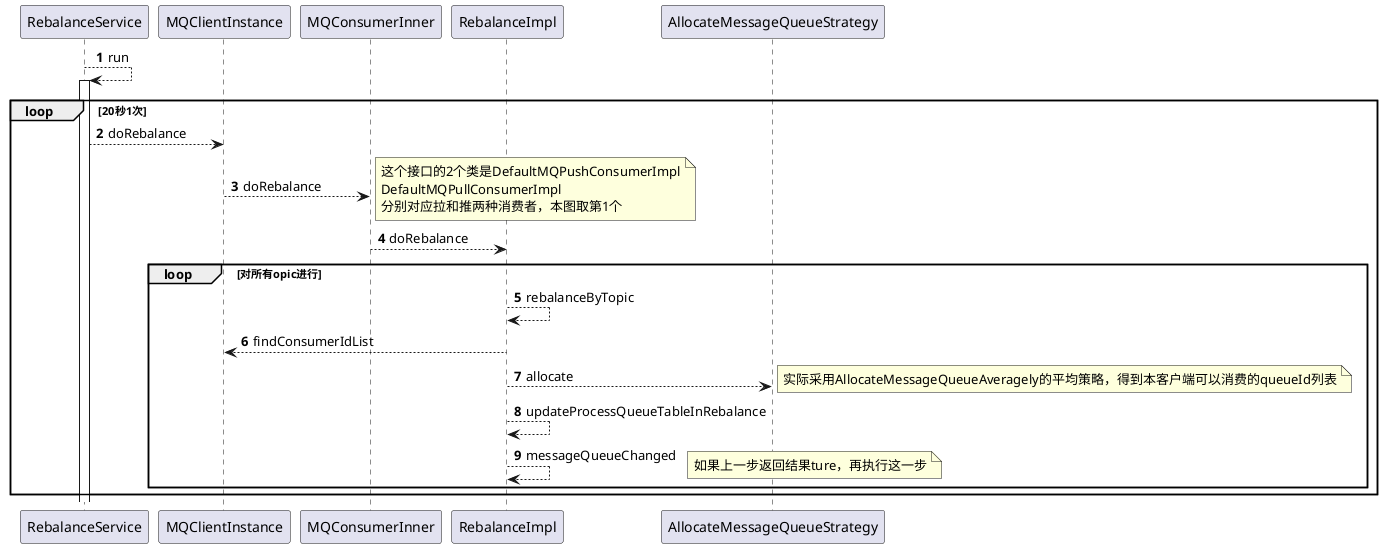 @startuml
autonumber
 RebalanceService --> RebalanceService:run
activate RebalanceService
loop 20秒1次
    RebalanceService --> MQClientInstance:doRebalance
    MQClientInstance -->MQConsumerInner:doRebalance
        note right
        这个接口的2个类是DefaultMQPushConsumerImpl
        DefaultMQPullConsumerImpl
        分别对应拉和推两种消费者，本图取第1个
        end note
    MQConsumerInner -->RebalanceImpl:doRebalance
    loop 对所有opic进行
        RebalanceImpl-->RebalanceImpl:rebalanceByTopic
        RebalanceImpl-->MQClientInstance:findConsumerIdList
        RebalanceImpl-->AllocateMessageQueueStrategy:allocate
            note right:实际采用AllocateMessageQueueAveragely的平均策略，得到本客户端可以消费的queueId列表
        RebalanceImpl-->RebalanceImpl:updateProcessQueueTableInRebalance
        RebalanceImpl-->RebalanceImpl:messageQueueChanged
            note right:如果上一步返回结果ture，再执行这一步
    end
end
@enduml